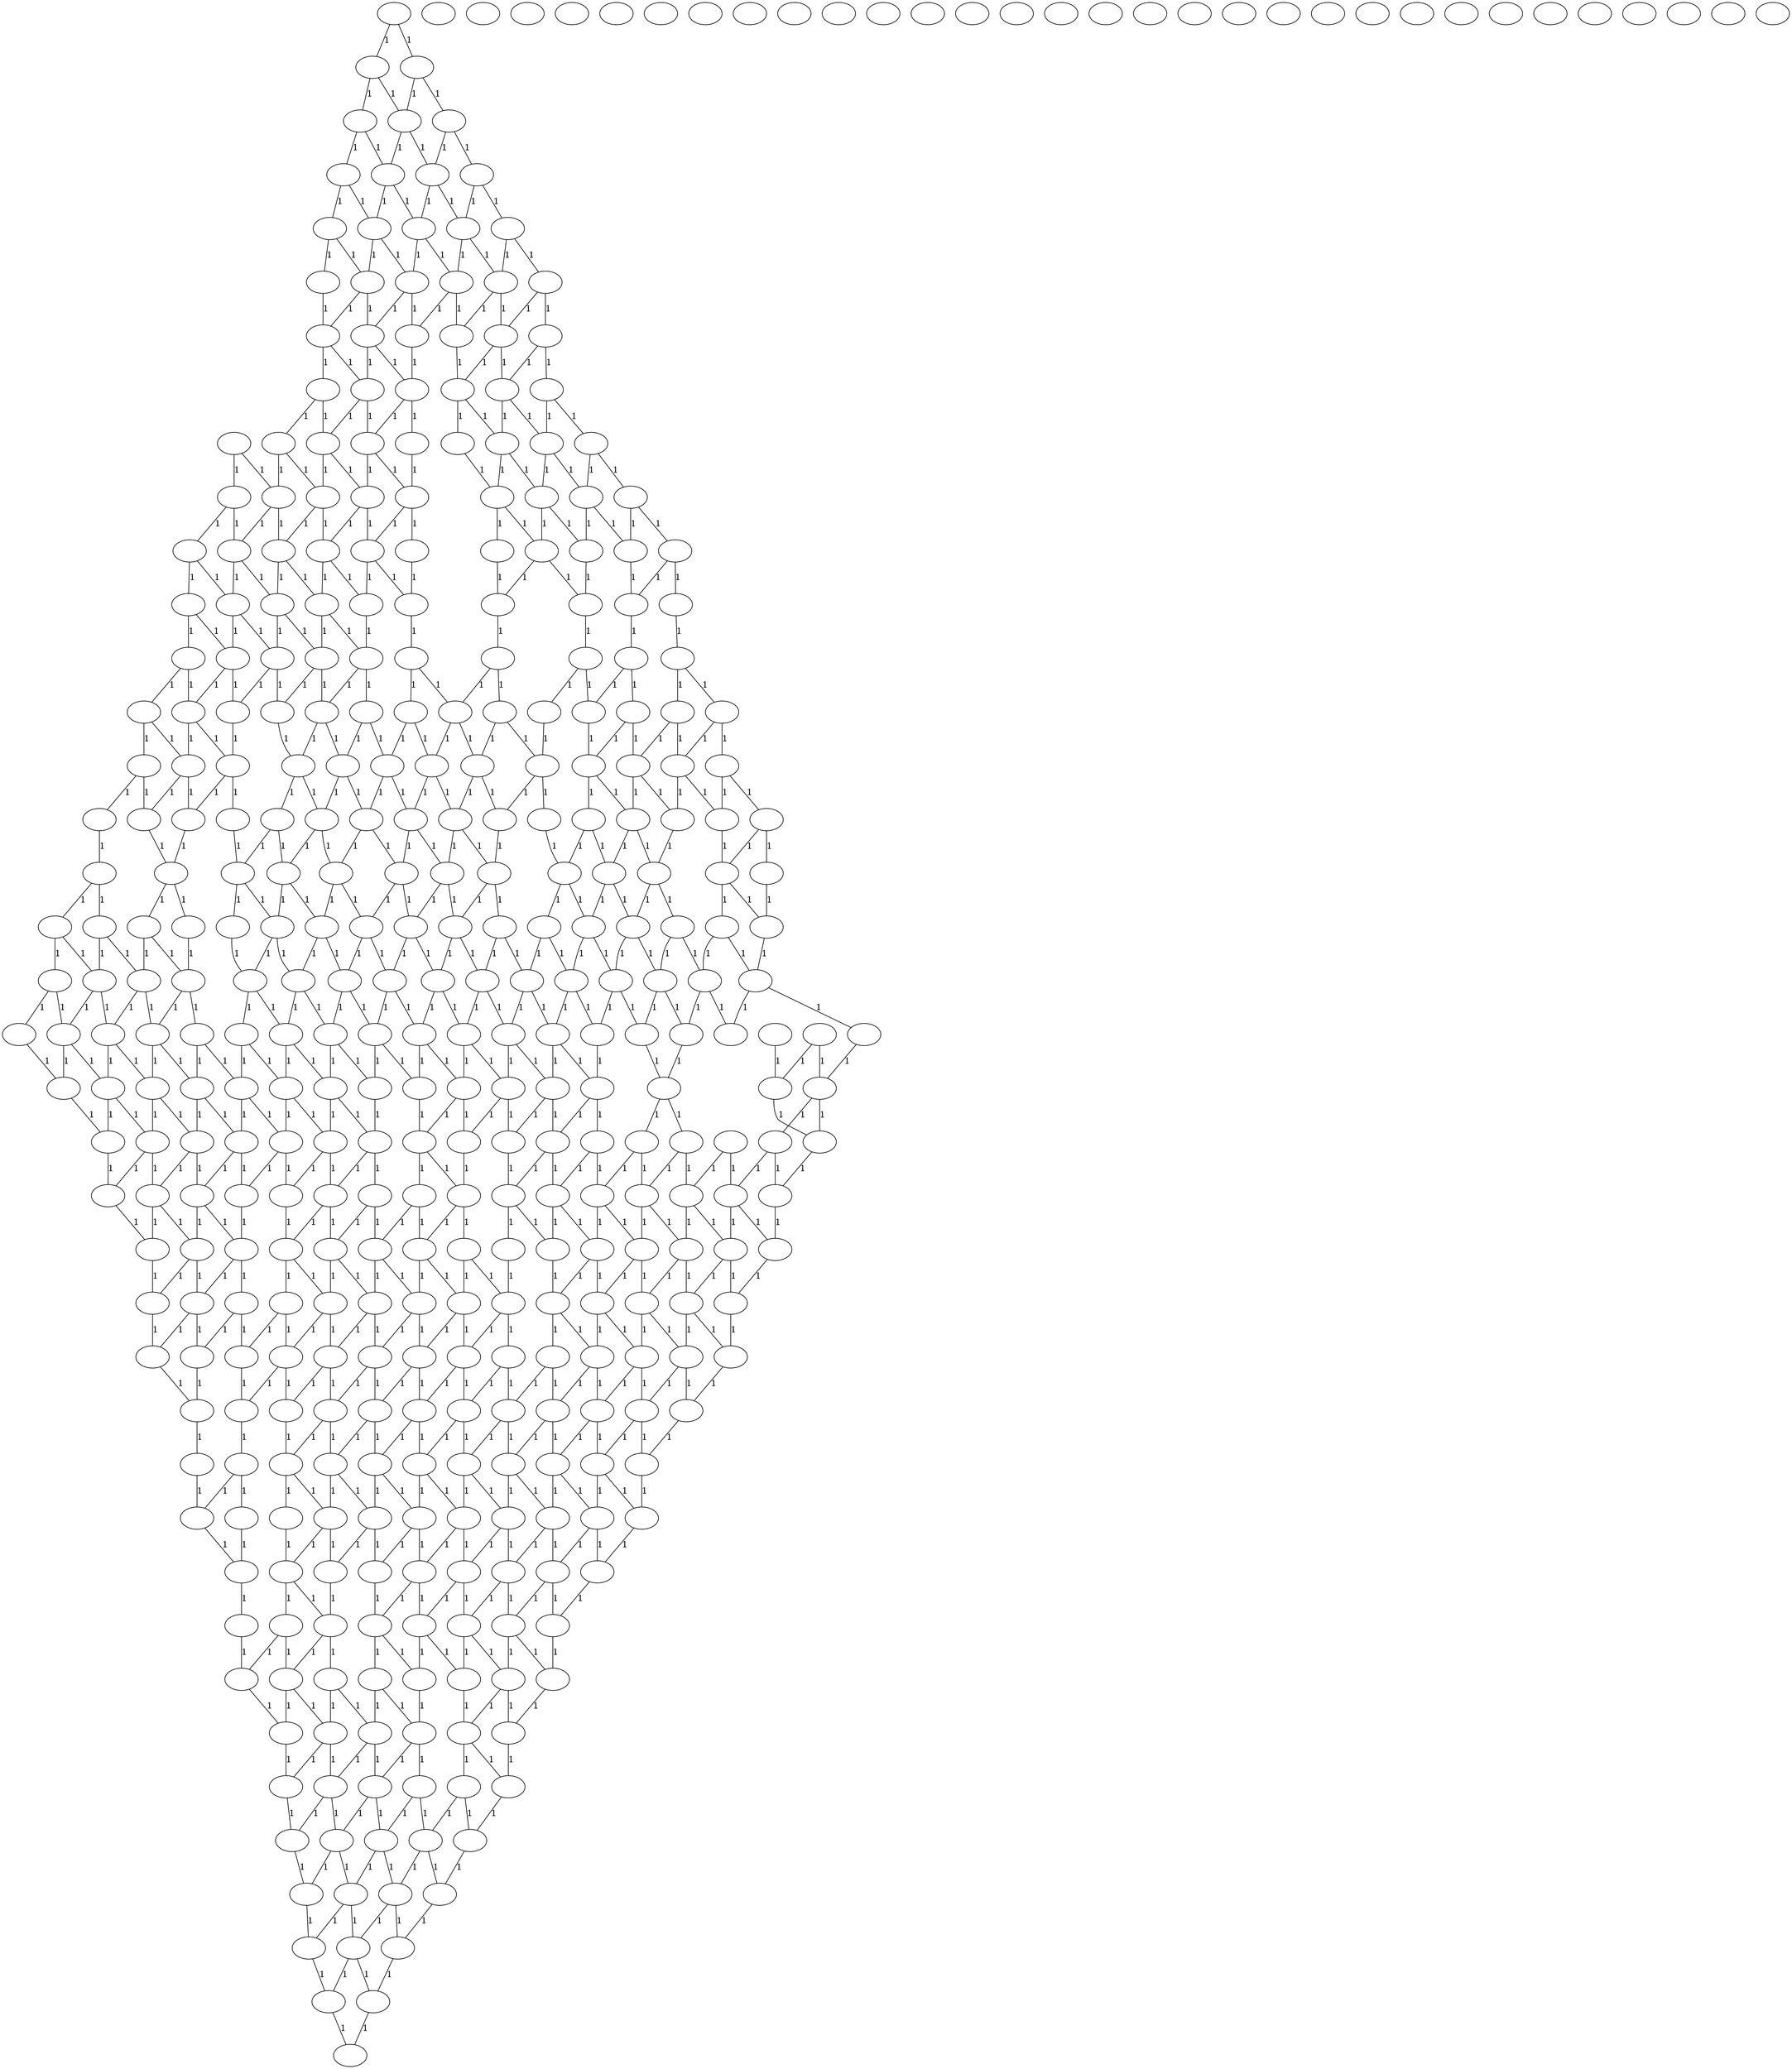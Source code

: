 graph G {
0[label="" pos="0,0!"];
1[label="" pos="100,0!"];
2[label="" pos="200,0!"];
3[label="" pos="300,0!"];
4[label="" pos="400,0!"];
5[label="" pos="500,0!"];
6[label="" pos="600,0!"];
7[label="" pos="700,0!"];
8[label="" pos="800,0!"];
9[label="" pos="900,0!"];
10[label="" pos="1000,0!"];
11[label="" pos="1100,0!"];
12[label="" pos="1200,0!"];
13[label="" pos="1300,0!"];
14[label="" pos="1400,0!"];
15[label="" pos="1500,0!"];
16[label="" pos="1600,0!"];
17[label="" pos="1700,0!"];
18[label="" pos="1800,0!"];
19[label="" pos="1900,0!"];
20[label="" pos="0,100!"];
21[label="" pos="100,100!"];
22[label="" pos="200,100!"];
23[label="" pos="300,100!"];
24[label="" pos="400,100!"];
25[label="" pos="500,100!"];
26[label="" pos="600,100!"];
27[label="" pos="700,100!"];
28[label="" pos="800,100!"];
29[label="" pos="900,100!"];
30[label="" pos="1000,100!"];
31[label="" pos="1100,100!"];
32[label="" pos="1200,100!"];
33[label="" pos="1300,100!"];
34[label="" pos="1400,100!"];
35[label="" pos="1500,100!"];
36[label="" pos="1600,100!"];
37[label="" pos="1700,100!"];
38[label="" pos="1800,100!"];
39[label="" pos="1900,100!"];
40[label="" pos="0,200!"];
41[label="" pos="100,200!"];
42[label="" pos="200,200!"];
43[label="" pos="300,200!"];
44[label="" pos="400,200!"];
45[label="" pos="500,200!"];
46[label="" pos="600,200!"];
47[label="" pos="700,200!"];
48[label="" pos="800,200!"];
49[label="" pos="900,200!"];
50[label="" pos="1000,200!"];
51[label="" pos="1100,200!"];
52[label="" pos="1200,200!"];
53[label="" pos="1300,200!"];
54[label="" pos="1400,200!"];
55[label="" pos="1500,200!"];
56[label="" pos="1600,200!"];
57[label="" pos="1700,200!"];
58[label="" pos="1800,200!"];
59[label="" pos="1900,200!"];
60[label="" pos="0,300!"];
61[label="" pos="100,300!"];
62[label="" pos="200,300!"];
63[label="" pos="300,300!"];
64[label="" pos="400,300!"];
65[label="" pos="500,300!"];
66[label="" pos="600,300!"];
67[label="" pos="700,300!"];
68[label="" pos="800,300!"];
69[label="" pos="900,300!"];
70[label="" pos="1000,300!"];
71[label="" pos="1100,300!"];
72[label="" pos="1200,300!"];
73[label="" pos="1300,300!"];
74[label="" pos="1400,300!"];
75[label="" pos="1500,300!"];
76[label="" pos="1600,300!"];
77[label="" pos="1700,300!"];
78[label="" pos="1800,300!"];
79[label="" pos="1900,300!"];
80[label="" pos="0,400!"];
81[label="" pos="100,400!"];
82[label="" pos="200,400!"];
83[label="" pos="300,400!"];
84[label="" pos="400,400!"];
85[label="" pos="500,400!"];
86[label="" pos="600,400!"];
87[label="" pos="700,400!"];
88[label="" pos="800,400!"];
89[label="" pos="900,400!"];
90[label="" pos="1000,400!"];
91[label="" pos="1100,400!"];
92[label="" pos="1200,400!"];
93[label="" pos="1300,400!"];
94[label="" pos="1400,400!"];
95[label="" pos="1500,400!"];
96[label="" pos="1600,400!"];
97[label="" pos="1700,400!"];
98[label="" pos="1800,400!"];
99[label="" pos="1900,400!"];
100[label="" pos="0,500!"];
101[label="" pos="100,500!"];
102[label="" pos="200,500!"];
103[label="" pos="300,500!"];
104[label="" pos="400,500!"];
105[label="" pos="500,500!"];
106[label="" pos="600,500!"];
107[label="" pos="700,500!"];
108[label="" pos="800,500!"];
109[label="" pos="900,500!"];
110[label="" pos="1000,500!"];
111[label="" pos="1100,500!"];
112[label="" pos="1200,500!"];
113[label="" pos="1300,500!"];
114[label="" pos="1400,500!"];
115[label="" pos="1500,500!"];
116[label="" pos="1600,500!"];
117[label="" pos="1700,500!"];
118[label="" pos="1800,500!"];
119[label="" pos="1900,500!"];
120[label="" pos="0,600!"];
121[label="" pos="100,600!"];
122[label="" pos="200,600!"];
123[label="" pos="300,600!"];
124[label="" pos="400,600!"];
125[label="" pos="500,600!"];
126[label="" pos="600,600!"];
127[label="" pos="700,600!"];
128[label="" pos="800,600!"];
129[label="" pos="900,600!"];
130[label="" pos="1000,600!"];
131[label="" pos="1100,600!"];
132[label="" pos="1200,600!"];
133[label="" pos="1300,600!"];
134[label="" pos="1400,600!"];
135[label="" pos="1500,600!"];
136[label="" pos="1600,600!"];
137[label="" pos="1700,600!"];
138[label="" pos="1800,600!"];
139[label="" pos="1900,600!"];
140[label="" pos="0,700!"];
141[label="" pos="100,700!"];
142[label="" pos="200,700!"];
143[label="" pos="300,700!"];
144[label="" pos="400,700!"];
145[label="" pos="500,700!"];
146[label="" pos="600,700!"];
147[label="" pos="700,700!"];
148[label="" pos="800,700!"];
149[label="" pos="900,700!"];
150[label="" pos="1000,700!"];
151[label="" pos="1100,700!"];
152[label="" pos="1200,700!"];
153[label="" pos="1300,700!"];
154[label="" pos="1400,700!"];
155[label="" pos="1500,700!"];
156[label="" pos="1600,700!"];
157[label="" pos="1700,700!"];
158[label="" pos="1800,700!"];
159[label="" pos="1900,700!"];
160[label="" pos="0,800!"];
161[label="" pos="100,800!"];
162[label="" pos="200,800!"];
163[label="" pos="300,800!"];
164[label="" pos="400,800!"];
165[label="" pos="500,800!"];
166[label="" pos="600,800!"];
167[label="" pos="700,800!"];
168[label="" pos="800,800!"];
169[label="" pos="900,800!"];
170[label="" pos="1000,800!"];
171[label="" pos="1100,800!"];
172[label="" pos="1200,800!"];
173[label="" pos="1300,800!"];
174[label="" pos="1400,800!"];
175[label="" pos="1500,800!"];
176[label="" pos="1600,800!"];
177[label="" pos="1700,800!"];
178[label="" pos="1800,800!"];
179[label="" pos="1900,800!"];
180[label="" pos="0,900!"];
181[label="" pos="100,900!"];
182[label="" pos="200,900!"];
183[label="" pos="300,900!"];
184[label="" pos="400,900!"];
185[label="" pos="500,900!"];
186[label="" pos="600,900!"];
187[label="" pos="700,900!"];
188[label="" pos="800,900!"];
189[label="" pos="900,900!"];
190[label="" pos="1000,900!"];
191[label="" pos="1100,900!"];
192[label="" pos="1200,900!"];
193[label="" pos="1300,900!"];
194[label="" pos="1400,900!"];
195[label="" pos="1500,900!"];
196[label="" pos="1600,900!"];
197[label="" pos="1700,900!"];
198[label="" pos="1800,900!"];
199[label="" pos="1900,900!"];
200[label="" pos="0,1000!"];
201[label="" pos="100,1000!"];
202[label="" pos="200,1000!"];
203[label="" pos="300,1000!"];
204[label="" pos="400,1000!"];
205[label="" pos="500,1000!"];
206[label="" pos="600,1000!"];
207[label="" pos="700,1000!"];
208[label="" pos="800,1000!"];
209[label="" pos="900,1000!"];
210[label="" pos="1000,1000!"];
211[label="" pos="1100,1000!"];
212[label="" pos="1200,1000!"];
213[label="" pos="1300,1000!"];
214[label="" pos="1400,1000!"];
215[label="" pos="1500,1000!"];
216[label="" pos="1600,1000!"];
217[label="" pos="1700,1000!"];
218[label="" pos="1800,1000!"];
219[label="" pos="1900,1000!"];
220[label="" pos="0,1100!"];
221[label="" pos="100,1100!"];
222[label="" pos="200,1100!"];
223[label="" pos="300,1100!"];
224[label="" pos="400,1100!"];
225[label="" pos="500,1100!"];
226[label="" pos="600,1100!"];
227[label="" pos="700,1100!"];
228[label="" pos="800,1100!"];
229[label="" pos="900,1100!"];
230[label="" pos="1000,1100!"];
231[label="" pos="1100,1100!"];
232[label="" pos="1200,1100!"];
233[label="" pos="1300,1100!"];
234[label="" pos="1400,1100!"];
235[label="" pos="1500,1100!"];
236[label="" pos="1600,1100!"];
237[label="" pos="1700,1100!"];
238[label="" pos="1800,1100!"];
239[label="" pos="1900,1100!"];
240[label="" pos="0,1200!"];
241[label="" pos="100,1200!"];
242[label="" pos="200,1200!"];
243[label="" pos="300,1200!"];
244[label="" pos="400,1200!"];
245[label="" pos="500,1200!"];
246[label="" pos="600,1200!"];
247[label="" pos="700,1200!"];
248[label="" pos="800,1200!"];
249[label="" pos="900,1200!"];
250[label="" pos="1000,1200!"];
251[label="" pos="1100,1200!"];
252[label="" pos="1200,1200!"];
253[label="" pos="1300,1200!"];
254[label="" pos="1400,1200!"];
255[label="" pos="1500,1200!"];
256[label="" pos="1600,1200!"];
257[label="" pos="1700,1200!"];
258[label="" pos="1800,1200!"];
259[label="" pos="1900,1200!"];
260[label="" pos="0,1300!"];
261[label="" pos="100,1300!"];
262[label="" pos="200,1300!"];
263[label="" pos="300,1300!"];
264[label="" pos="400,1300!"];
265[label="" pos="500,1300!"];
266[label="" pos="600,1300!"];
267[label="" pos="700,1300!"];
268[label="" pos="800,1300!"];
269[label="" pos="900,1300!"];
270[label="" pos="1000,1300!"];
271[label="" pos="1100,1300!"];
272[label="" pos="1200,1300!"];
273[label="" pos="1300,1300!"];
274[label="" pos="1400,1300!"];
275[label="" pos="1500,1300!"];
276[label="" pos="1600,1300!"];
277[label="" pos="1700,1300!"];
278[label="" pos="1800,1300!"];
279[label="" pos="1900,1300!"];
280[label="" pos="0,1400!"];
281[label="" pos="100,1400!"];
282[label="" pos="200,1400!"];
283[label="" pos="300,1400!"];
284[label="" pos="400,1400!"];
285[label="" pos="500,1400!"];
286[label="" pos="600,1400!"];
287[label="" pos="700,1400!"];
288[label="" pos="800,1400!"];
289[label="" pos="900,1400!"];
290[label="" pos="1000,1400!"];
291[label="" pos="1100,1400!"];
292[label="" pos="1200,1400!"];
293[label="" pos="1300,1400!"];
294[label="" pos="1400,1400!"];
295[label="" pos="1500,1400!"];
296[label="" pos="1600,1400!"];
297[label="" pos="1700,1400!"];
298[label="" pos="1800,1400!"];
299[label="" pos="1900,1400!"];
300[label="" pos="0,1500!"];
301[label="" pos="100,1500!"];
302[label="" pos="200,1500!"];
303[label="" pos="300,1500!"];
304[label="" pos="400,1500!"];
305[label="" pos="500,1500!"];
306[label="" pos="600,1500!"];
307[label="" pos="700,1500!"];
308[label="" pos="800,1500!"];
309[label="" pos="900,1500!"];
310[label="" pos="1000,1500!"];
311[label="" pos="1100,1500!"];
312[label="" pos="1200,1500!"];
313[label="" pos="1300,1500!"];
314[label="" pos="1400,1500!"];
315[label="" pos="1500,1500!"];
316[label="" pos="1600,1500!"];
317[label="" pos="1700,1500!"];
318[label="" pos="1800,1500!"];
319[label="" pos="1900,1500!"];
320[label="" pos="0,1600!"];
321[label="" pos="100,1600!"];
322[label="" pos="200,1600!"];
323[label="" pos="300,1600!"];
324[label="" pos="400,1600!"];
325[label="" pos="500,1600!"];
326[label="" pos="600,1600!"];
327[label="" pos="700,1600!"];
328[label="" pos="800,1600!"];
329[label="" pos="900,1600!"];
330[label="" pos="1000,1600!"];
331[label="" pos="1100,1600!"];
332[label="" pos="1200,1600!"];
333[label="" pos="1300,1600!"];
334[label="" pos="1400,1600!"];
335[label="" pos="1500,1600!"];
336[label="" pos="1600,1600!"];
337[label="" pos="1700,1600!"];
338[label="" pos="1800,1600!"];
339[label="" pos="1900,1600!"];
340[label="" pos="0,1700!"];
341[label="" pos="100,1700!"];
342[label="" pos="200,1700!"];
343[label="" pos="300,1700!"];
344[label="" pos="400,1700!"];
345[label="" pos="500,1700!"];
346[label="" pos="600,1700!"];
347[label="" pos="700,1700!"];
348[label="" pos="800,1700!"];
349[label="" pos="900,1700!"];
350[label="" pos="1000,1700!"];
351[label="" pos="1100,1700!"];
352[label="" pos="1200,1700!"];
353[label="" pos="1300,1700!"];
354[label="" pos="1400,1700!"];
355[label="" pos="1500,1700!"];
356[label="" pos="1600,1700!"];
357[label="" pos="1700,1700!"];
358[label="" pos="1800,1700!"];
359[label="" pos="1900,1700!"];
360[label="" pos="0,1800!"];
361[label="" pos="100,1800!"];
362[label="" pos="200,1800!"];
363[label="" pos="300,1800!"];
364[label="" pos="400,1800!"];
365[label="" pos="500,1800!"];
366[label="" pos="600,1800!"];
367[label="" pos="700,1800!"];
368[label="" pos="800,1800!"];
369[label="" pos="900,1800!"];
370[label="" pos="1000,1800!"];
371[label="" pos="1100,1800!"];
372[label="" pos="1200,1800!"];
373[label="" pos="1300,1800!"];
374[label="" pos="1400,1800!"];
375[label="" pos="1500,1800!"];
376[label="" pos="1600,1800!"];
377[label="" pos="1700,1800!"];
378[label="" pos="1800,1800!"];
379[label="" pos="1900,1800!"];
380[label="" pos="0,1900!"];
381[label="" pos="100,1900!"];
382[label="" pos="200,1900!"];
383[label="" pos="300,1900!"];
384[label="" pos="400,1900!"];
385[label="" pos="500,1900!"];
386[label="" pos="600,1900!"];
387[label="" pos="700,1900!"];
388[label="" pos="800,1900!"];
389[label="" pos="900,1900!"];
390[label="" pos="1000,1900!"];
391[label="" pos="1100,1900!"];
392[label="" pos="1200,1900!"];
393[label="" pos="1300,1900!"];
394[label="" pos="1400,1900!"];
395[label="" pos="1500,1900!"];
396[label="" pos="1600,1900!"];
397[label="" pos="1700,1900!"];
398[label="" pos="1800,1900!"];
399[label="" pos="1900,1900!"];
0--1 [label="1"];
0--20 [label="1"];
20--21 [label="1"];
20--40 [label="1"];
40--41 [label="1"];
40--60 [label="1"];
60--61 [label="1"];
60--80 [label="1"];
80--81 [label="1"];
80--100 [label="1"];
100--101 [label="1"];
100--120 [label="1"];
120--121 [label="1"];
120--140 [label="1"];
140--141 [label="1"];
140--160 [label="1"];
160--161 [label="1"];
160--180 [label="1"];
180--181 [label="1"];
180--200 [label="1"];
200--201 [label="1"];
200--220 [label="1"];
220--240 [label="1"];
240--241 [label="1"];
240--260 [label="1"];
260--261 [label="1"];
260--280 [label="1"];
280--281 [label="1"];
280--300 [label="1"];
300--301 [label="1"];
300--320 [label="1"];
320--321 [label="1"];
380--381 [label="1"];
1--2 [label="1"];
1--21 [label="1"];
21--22 [label="1"];
21--41 [label="1"];
41--42 [label="1"];
41--61 [label="1"];
61--62 [label="1"];
61--81 [label="1"];
81--82 [label="1"];
81--101 [label="1"];
101--102 [label="1"];
101--121 [label="1"];
121--122 [label="1"];
121--141 [label="1"];
141--142 [label="1"];
141--161 [label="1"];
161--162 [label="1"];
161--181 [label="1"];
181--201 [label="1"];
201--202 [label="1"];
241--242 [label="1"];
241--261 [label="1"];
261--262 [label="1"];
261--281 [label="1"];
281--301 [label="1"];
301--302 [label="1"];
301--321 [label="1"];
321--322 [label="1"];
361--362 [label="1"];
361--381 [label="1"];
381--382 [label="1"];
2--3 [label="1"];
2--22 [label="1"];
22--23 [label="1"];
22--42 [label="1"];
42--43 [label="1"];
42--62 [label="1"];
62--63 [label="1"];
62--82 [label="1"];
82--102 [label="1"];
102--103 [label="1"];
102--122 [label="1"];
122--123 [label="1"];
122--142 [label="1"];
142--143 [label="1"];
142--162 [label="1"];
162--163 [label="1"];
202--203 [label="1"];
202--222 [label="1"];
222--223 [label="1"];
222--242 [label="1"];
242--243 [label="1"];
242--262 [label="1"];
262--263 [label="1"];
302--303 [label="1"];
302--322 [label="1"];
322--323 [label="1"];
322--342 [label="1"];
342--362 [label="1"];
362--363 [label="1"];
362--382 [label="1"];
382--383 [label="1"];
3--4 [label="1"];
3--23 [label="1"];
23--24 [label="1"];
23--43 [label="1"];
43--44 [label="1"];
43--63 [label="1"];
63--64 [label="1"];
103--123 [label="1"];
123--124 [label="1"];
123--143 [label="1"];
143--144 [label="1"];
143--163 [label="1"];
163--183 [label="1"];
183--184 [label="1"];
183--203 [label="1"];
203--223 [label="1"];
223--224 [label="1"];
223--243 [label="1"];
243--244 [label="1"];
243--263 [label="1"];
263--264 [label="1"];
263--283 [label="1"];
283--284 [label="1"];
283--303 [label="1"];
303--304 [label="1"];
303--323 [label="1"];
363--364 [label="1"];
363--383 [label="1"];
383--384 [label="1"];
4--5 [label="1"];
4--24 [label="1"];
24--25 [label="1"];
24--44 [label="1"];
44--45 [label="1"];
44--64 [label="1"];
64--65 [label="1"];
64--84 [label="1"];
84--85 [label="1"];
124--144 [label="1"];
144--145 [label="1"];
184--185 [label="1"];
224--225 [label="1"];
224--244 [label="1"];
244--245 [label="1"];
244--264 [label="1"];
264--265 [label="1"];
264--284 [label="1"];
284--285 [label="1"];
284--304 [label="1"];
304--305 [label="1"];
344--345 [label="1"];
344--364 [label="1"];
364--365 [label="1"];
364--384 [label="1"];
384--385 [label="1"];
5--25 [label="1"];
25--26 [label="1"];
25--45 [label="1"];
45--46 [label="1"];
45--65 [label="1"];
65--66 [label="1"];
65--85 [label="1"];
85--86 [label="1"];
85--105 [label="1"];
105--106 [label="1"];
145--146 [label="1"];
145--165 [label="1"];
165--166 [label="1"];
165--185 [label="1"];
185--186 [label="1"];
185--205 [label="1"];
205--225 [label="1"];
225--226 [label="1"];
225--245 [label="1"];
245--246 [label="1"];
245--265 [label="1"];
265--266 [label="1"];
265--285 [label="1"];
285--305 [label="1"];
305--306 [label="1"];
305--325 [label="1"];
325--326 [label="1"];
325--345 [label="1"];
345--346 [label="1"];
345--365 [label="1"];
365--366 [label="1"];
365--385 [label="1"];
385--386 [label="1"];
26--27 [label="1"];
26--46 [label="1"];
46--47 [label="1"];
46--66 [label="1"];
66--67 [label="1"];
66--86 [label="1"];
86--87 [label="1"];
86--106 [label="1"];
106--126 [label="1"];
126--127 [label="1"];
126--146 [label="1"];
146--147 [label="1"];
146--166 [label="1"];
166--167 [label="1"];
166--186 [label="1"];
186--187 [label="1"];
226--227 [label="1"];
226--246 [label="1"];
246--247 [label="1"];
246--266 [label="1"];
266--267 [label="1"];
306--307 [label="1"];
306--326 [label="1"];
326--327 [label="1"];
326--346 [label="1"];
346--347 [label="1"];
346--366 [label="1"];
366--367 [label="1"];
366--386 [label="1"];
386--387 [label="1"];
27--28 [label="1"];
27--47 [label="1"];
47--48 [label="1"];
47--67 [label="1"];
67--68 [label="1"];
67--87 [label="1"];
87--88 [label="1"];
127--128 [label="1"];
127--147 [label="1"];
147--148 [label="1"];
147--167 [label="1"];
167--168 [label="1"];
167--187 [label="1"];
187--188 [label="1"];
187--207 [label="1"];
207--208 [label="1"];
207--227 [label="1"];
227--228 [label="1"];
227--247 [label="1"];
247--248 [label="1"];
247--267 [label="1"];
267--268 [label="1"];
267--287 [label="1"];
287--288 [label="1"];
287--307 [label="1"];
307--308 [label="1"];
307--327 [label="1"];
327--328 [label="1"];
327--347 [label="1"];
347--348 [label="1"];
347--367 [label="1"];
367--368 [label="1"];
367--387 [label="1"];
387--388 [label="1"];
8--9 [label="1"];
8--28 [label="1"];
28--29 [label="1"];
28--48 [label="1"];
48--49 [label="1"];
48--68 [label="1"];
68--69 [label="1"];
68--88 [label="1"];
88--89 [label="1"];
88--108 [label="1"];
108--109 [label="1"];
108--128 [label="1"];
128--129 [label="1"];
128--148 [label="1"];
148--149 [label="1"];
148--168 [label="1"];
168--169 [label="1"];
168--188 [label="1"];
188--189 [label="1"];
188--208 [label="1"];
208--209 [label="1"];
208--228 [label="1"];
228--229 [label="1"];
228--248 [label="1"];
248--249 [label="1"];
248--268 [label="1"];
268--269 [label="1"];
268--288 [label="1"];
288--289 [label="1"];
288--308 [label="1"];
308--309 [label="1"];
308--328 [label="1"];
328--329 [label="1"];
328--348 [label="1"];
348--349 [label="1"];
348--368 [label="1"];
368--369 [label="1"];
368--388 [label="1"];
388--389 [label="1"];
9--10 [label="1"];
9--29 [label="1"];
29--30 [label="1"];
29--49 [label="1"];
49--50 [label="1"];
49--69 [label="1"];
69--70 [label="1"];
69--89 [label="1"];
89--90 [label="1"];
89--109 [label="1"];
109--110 [label="1"];
109--129 [label="1"];
129--130 [label="1"];
129--149 [label="1"];
149--150 [label="1"];
149--169 [label="1"];
169--170 [label="1"];
169--189 [label="1"];
189--190 [label="1"];
189--209 [label="1"];
209--210 [label="1"];
209--229 [label="1"];
229--230 [label="1"];
229--249 [label="1"];
249--269 [label="1"];
269--270 [label="1"];
269--289 [label="1"];
289--309 [label="1"];
309--310 [label="1"];
309--329 [label="1"];
329--330 [label="1"];
329--349 [label="1"];
349--350 [label="1"];
349--369 [label="1"];
369--370 [label="1"];
369--389 [label="1"];
389--390 [label="1"];
10--11 [label="1"];
10--30 [label="1"];
30--31 [label="1"];
30--50 [label="1"];
50--51 [label="1"];
50--70 [label="1"];
70--90 [label="1"];
90--91 [label="1"];
90--110 [label="1"];
110--111 [label="1"];
110--130 [label="1"];
130--131 [label="1"];
130--150 [label="1"];
150--151 [label="1"];
150--170 [label="1"];
170--171 [label="1"];
170--190 [label="1"];
190--191 [label="1"];
190--210 [label="1"];
210--211 [label="1"];
210--230 [label="1"];
230--231 [label="1"];
270--271 [label="1"];
310--311 [label="1"];
310--330 [label="1"];
330--331 [label="1"];
330--350 [label="1"];
350--351 [label="1"];
350--370 [label="1"];
370--371 [label="1"];
370--390 [label="1"];
390--391 [label="1"];
11--12 [label="1"];
11--31 [label="1"];
31--32 [label="1"];
31--51 [label="1"];
51--52 [label="1"];
91--92 [label="1"];
91--111 [label="1"];
111--112 [label="1"];
111--131 [label="1"];
131--132 [label="1"];
131--151 [label="1"];
151--152 [label="1"];
151--171 [label="1"];
171--172 [label="1"];
171--191 [label="1"];
191--211 [label="1"];
211--212 [label="1"];
211--231 [label="1"];
231--232 [label="1"];
231--251 [label="1"];
251--252 [label="1"];
251--271 [label="1"];
271--272 [label="1"];
271--291 [label="1"];
291--292 [label="1"];
291--311 [label="1"];
311--312 [label="1"];
311--331 [label="1"];
331--332 [label="1"];
331--351 [label="1"];
351--352 [label="1"];
351--371 [label="1"];
371--372 [label="1"];
371--391 [label="1"];
391--392 [label="1"];
12--13 [label="1"];
12--32 [label="1"];
32--33 [label="1"];
32--52 [label="1"];
52--53 [label="1"];
52--72 [label="1"];
72--92 [label="1"];
92--93 [label="1"];
92--112 [label="1"];
112--113 [label="1"];
112--132 [label="1"];
132--133 [label="1"];
132--152 [label="1"];
152--153 [label="1"];
152--172 [label="1"];
172--173 [label="1"];
212--213 [label="1"];
212--232 [label="1"];
232--233 [label="1"];
232--252 [label="1"];
252--253 [label="1"];
252--272 [label="1"];
272--273 [label="1"];
272--292 [label="1"];
292--293 [label="1"];
292--312 [label="1"];
312--313 [label="1"];
312--332 [label="1"];
332--333 [label="1"];
332--352 [label="1"];
352--353 [label="1"];
352--372 [label="1"];
372--373 [label="1"];
372--392 [label="1"];
392--393 [label="1"];
13--14 [label="1"];
13--33 [label="1"];
33--34 [label="1"];
33--53 [label="1"];
53--54 [label="1"];
93--113 [label="1"];
113--114 [label="1"];
113--133 [label="1"];
133--134 [label="1"];
133--153 [label="1"];
153--154 [label="1"];
153--173 [label="1"];
173--174 [label="1"];
173--193 [label="1"];
193--194 [label="1"];
193--213 [label="1"];
213--214 [label="1"];
213--233 [label="1"];
233--234 [label="1"];
233--253 [label="1"];
253--254 [label="1"];
253--273 [label="1"];
273--274 [label="1"];
273--293 [label="1"];
293--294 [label="1"];
293--313 [label="1"];
313--314 [label="1"];
313--333 [label="1"];
333--334 [label="1"];
333--353 [label="1"];
353--354 [label="1"];
353--373 [label="1"];
373--374 [label="1"];
373--393 [label="1"];
393--394 [label="1"];
14--15 [label="1"];
14--34 [label="1"];
34--54 [label="1"];
54--55 [label="1"];
54--74 [label="1"];
74--75 [label="1"];
114--115 [label="1"];
114--134 [label="1"];
134--135 [label="1"];
134--154 [label="1"];
154--155 [label="1"];
154--174 [label="1"];
174--175 [label="1"];
174--194 [label="1"];
194--195 [label="1"];
194--214 [label="1"];
214--215 [label="1"];
214--234 [label="1"];
234--235 [label="1"];
234--254 [label="1"];
254--255 [label="1"];
254--274 [label="1"];
274--275 [label="1"];
274--294 [label="1"];
294--295 [label="1"];
294--314 [label="1"];
314--315 [label="1"];
314--334 [label="1"];
334--335 [label="1"];
334--354 [label="1"];
354--374 [label="1"];
374--375 [label="1"];
374--394 [label="1"];
394--395 [label="1"];
15--16 [label="1"];
55--56 [label="1"];
55--75 [label="1"];
75--76 [label="1"];
75--95 [label="1"];
95--96 [label="1"];
95--115 [label="1"];
115--116 [label="1"];
115--135 [label="1"];
135--136 [label="1"];
135--155 [label="1"];
155--175 [label="1"];
175--176 [label="1"];
175--195 [label="1"];
195--196 [label="1"];
195--215 [label="1"];
215--216 [label="1"];
215--235 [label="1"];
235--236 [label="1"];
235--255 [label="1"];
255--256 [label="1"];
255--275 [label="1"];
275--276 [label="1"];
275--295 [label="1"];
295--315 [label="1"];
315--316 [label="1"];
315--335 [label="1"];
335--336 [label="1"];
375--376 [label="1"];
375--395 [label="1"];
395--396 [label="1"];
16--17 [label="1"];
16--36 [label="1"];
36--37 [label="1"];
36--56 [label="1"];
56--57 [label="1"];
56--76 [label="1"];
76--77 [label="1"];
76--96 [label="1"];
96--97 [label="1"];
96--116 [label="1"];
116--117 [label="1"];
116--136 [label="1"];
136--137 [label="1"];
176--177 [label="1"];
176--196 [label="1"];
196--197 [label="1"];
196--216 [label="1"];
216--236 [label="1"];
236--237 [label="1"];
236--256 [label="1"];
256--257 [label="1"];
256--276 [label="1"];
276--277 [label="1"];
316--317 [label="1"];
316--336 [label="1"];
336--337 [label="1"];
336--356 [label="1"];
356--357 [label="1"];
356--376 [label="1"];
376--377 [label="1"];
376--396 [label="1"];
396--397 [label="1"];
17--18 [label="1"];
17--37 [label="1"];
37--38 [label="1"];
37--57 [label="1"];
57--58 [label="1"];
57--77 [label="1"];
77--78 [label="1"];
77--97 [label="1"];
97--98 [label="1"];
97--117 [label="1"];
117--118 [label="1"];
117--137 [label="1"];
137--138 [label="1"];
137--157 [label="1"];
157--158 [label="1"];
157--177 [label="1"];
177--197 [label="1"];
197--198 [label="1"];
237--257 [label="1"];
257--258 [label="1"];
257--277 [label="1"];
277--278 [label="1"];
277--297 [label="1"];
297--298 [label="1"];
297--317 [label="1"];
317--318 [label="1"];
317--337 [label="1"];
337--338 [label="1"];
337--357 [label="1"];
357--358 [label="1"];
357--377 [label="1"];
377--378 [label="1"];
377--397 [label="1"];
397--398 [label="1"];
18--19 [label="1"];
18--38 [label="1"];
38--39 [label="1"];
38--58 [label="1"];
58--59 [label="1"];
58--78 [label="1"];
78--79 [label="1"];
78--98 [label="1"];
98--99 [label="1"];
98--118 [label="1"];
118--119 [label="1"];
118--138 [label="1"];
138--139 [label="1"];
138--158 [label="1"];
158--159 [label="1"];
198--199 [label="1"];
198--218 [label="1"];
218--219 [label="1"];
258--259 [label="1"];
258--278 [label="1"];
278--279 [label="1"];
278--298 [label="1"];
298--299 [label="1"];
298--318 [label="1"];
318--319 [label="1"];
318--338 [label="1"];
338--339 [label="1"];
338--358 [label="1"];
358--359 [label="1"];
358--378 [label="1"];
378--379 [label="1"];
378--398 [label="1"];
398--399 [label="1"];
19--39 [label="1"];
39--59 [label="1"];
59--79 [label="1"];
79--99 [label="1"];
99--119 [label="1"];
119--139 [label="1"];
139--159 [label="1"];
159--179 [label="1"];
179--199 [label="1"];
199--219 [label="1"];
219--239 [label="1"];
239--259 [label="1"];
259--279 [label="1"];
279--299 [label="1"];
299--319 [label="1"];
319--339 [label="1"];
339--359 [label="1"];
359--379 [label="1"];
379--399 [label="1"];
}
